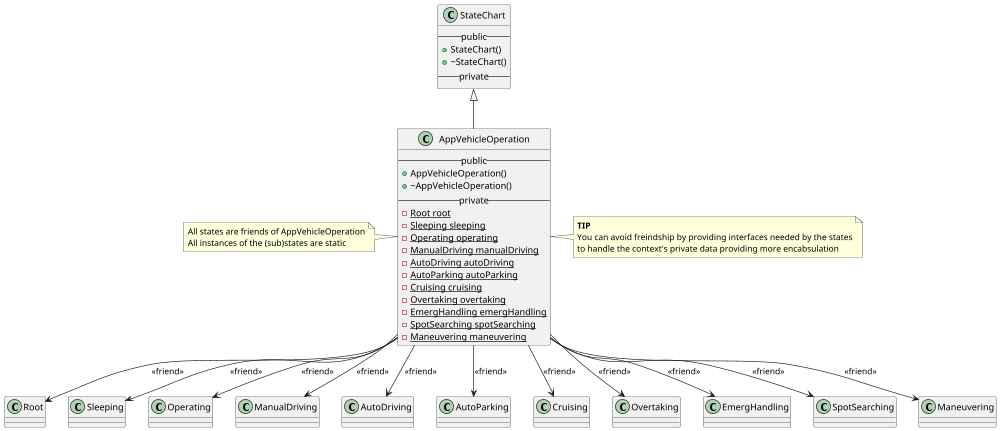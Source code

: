 @startuml AppVehicleOperation_class_diagram
scale 1000 width

class StateChart{
  --public--
  + StateChart()
  + ~StateChart()
  --private--
}

class AppVehicleOperation{
  --public--
  + AppVehicleOperation()
  + ~AppVehicleOperation()
  --private--
  - {static} Root root
  - {static} Sleeping sleeping
  - {static} Operating operating
  - {static} ManualDriving manualDriving
  - {static} AutoDriving autoDriving
  - {static} AutoParking autoParking
  - {static} Cruising cruising
  - {static} Overtaking overtaking
  - {static} EmergHandling emergHandling
  - {static} SpotSearching spotSearching
  - {static} Maneuvering maneuvering
}
note right of AppVehicleOperation: **TIP**\nYou can avoid freindship by providing interfaces needed by the states\nto handle the context's private data providing more encabsulation
note left of AppVehicleOperation: All states are friends of AppVehicleOperation\nAll instances of the (sub)states are static 


StateChart <|-- AppVehicleOperation
AppVehicleOperation --> Root : <<friend>>
AppVehicleOperation --> Sleeping : <<friend>>
AppVehicleOperation --> Operating : <<friend>>
AppVehicleOperation --> ManualDriving : <<friend>>
AppVehicleOperation --> AutoDriving : <<friend>>
AppVehicleOperation --> AutoParking : <<friend>>
AppVehicleOperation --> Cruising : <<friend>>
AppVehicleOperation --> Overtaking : <<friend>>
AppVehicleOperation --> EmergHandling : <<friend>>
AppVehicleOperation --> SpotSearching : <<friend>>
AppVehicleOperation --> Maneuvering : <<friend>>

@enduml